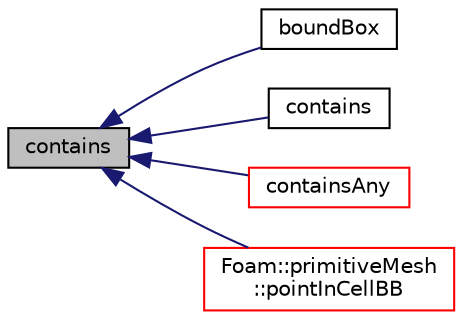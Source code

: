 digraph "contains"
{
  bgcolor="transparent";
  edge [fontname="Helvetica",fontsize="10",labelfontname="Helvetica",labelfontsize="10"];
  node [fontname="Helvetica",fontsize="10",shape=record];
  rankdir="LR";
  Node1 [label="contains",height=0.2,width=0.4,color="black", fillcolor="grey75", style="filled", fontcolor="black"];
  Node1 -> Node2 [dir="back",color="midnightblue",fontsize="10",style="solid",fontname="Helvetica"];
  Node2 [label="boundBox",height=0.2,width=0.4,color="black",URL="$a00154.html#afd30606a02a9cd1aeb3b044ff8e53e93",tooltip="Construct bounding box as subset of the pointField. "];
  Node1 -> Node3 [dir="back",color="midnightblue",fontsize="10",style="solid",fontname="Helvetica"];
  Node3 [label="contains",height=0.2,width=0.4,color="black",URL="$a00154.html#a088246f90800dd2f538c12975ee346ec",tooltip="Contains all of the points? (inside or on edge) "];
  Node1 -> Node4 [dir="back",color="midnightblue",fontsize="10",style="solid",fontname="Helvetica"];
  Node4 [label="containsAny",height=0.2,width=0.4,color="red",URL="$a00154.html#a33697aee9740c35704b44ef123da61fd",tooltip="Contains any of the points? (inside or on edge) "];
  Node1 -> Node5 [dir="back",color="midnightblue",fontsize="10",style="solid",fontname="Helvetica"];
  Node5 [label="Foam::primitiveMesh\l::pointInCellBB",height=0.2,width=0.4,color="red",URL="$a02008.html#a10d14ad8e2629dbc897330ab411dc4cc",tooltip="Return true if the point in the cell bounding box. "];
}
